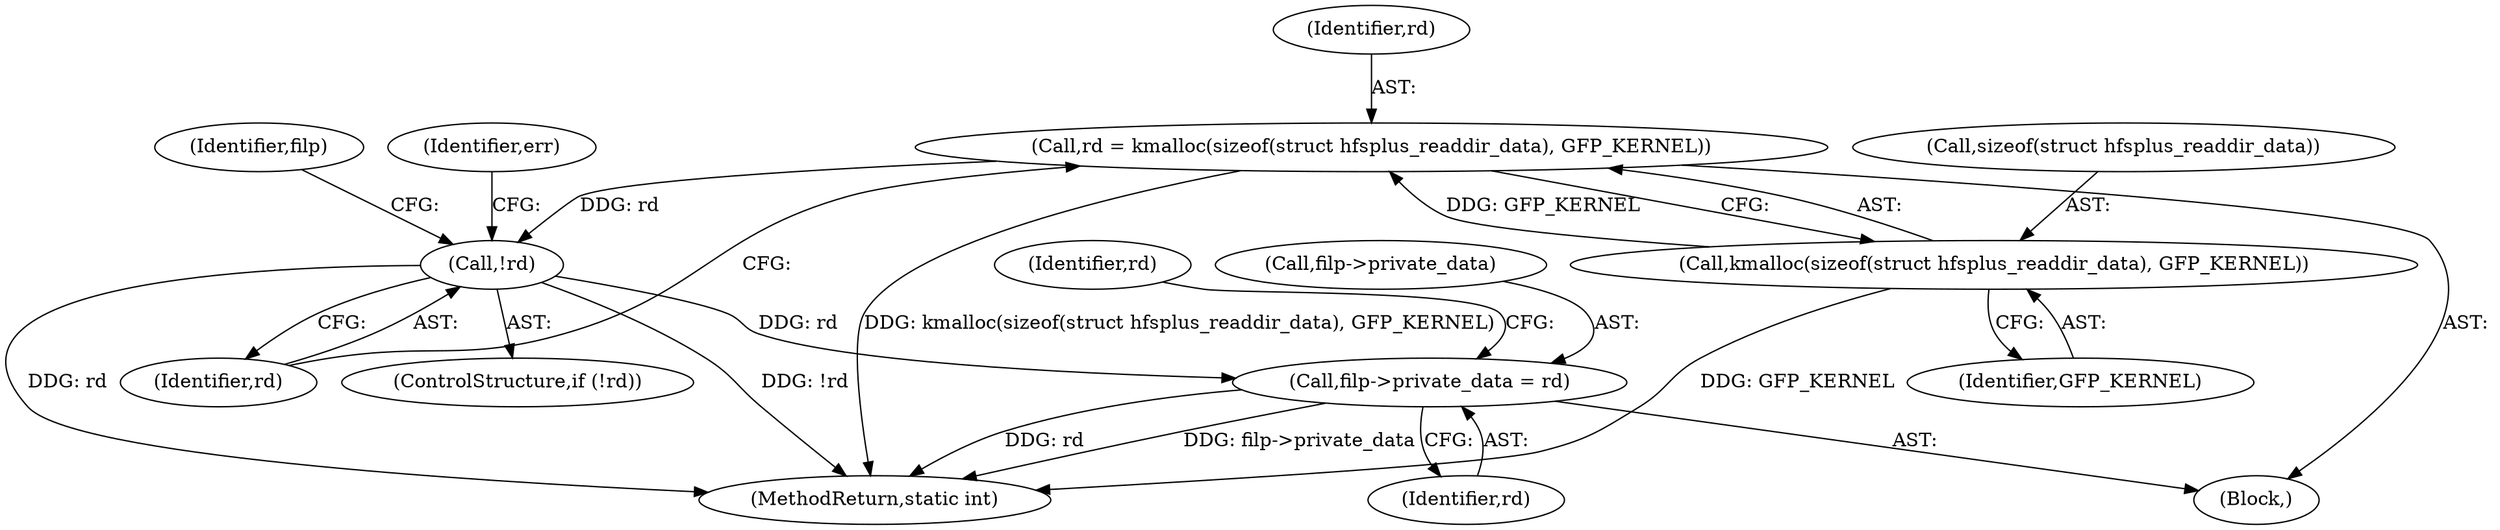 digraph "0_linux_6f24f892871acc47b40dd594c63606a17c714f77_0@pointer" {
"1000514" [label="(Call,filp->private_data = rd)"];
"1000506" [label="(Call,!rd)"];
"1000499" [label="(Call,rd = kmalloc(sizeof(struct hfsplus_readdir_data), GFP_KERNEL))"];
"1000501" [label="(Call,kmalloc(sizeof(struct hfsplus_readdir_data), GFP_KERNEL))"];
"1000500" [label="(Identifier,rd)"];
"1000507" [label="(Identifier,rd)"];
"1000521" [label="(Identifier,rd)"];
"1000498" [label="(Block,)"];
"1000505" [label="(ControlStructure,if (!rd))"];
"1000501" [label="(Call,kmalloc(sizeof(struct hfsplus_readdir_data), GFP_KERNEL))"];
"1000518" [label="(Identifier,rd)"];
"1000499" [label="(Call,rd = kmalloc(sizeof(struct hfsplus_readdir_data), GFP_KERNEL))"];
"1000550" [label="(MethodReturn,static int)"];
"1000515" [label="(Call,filp->private_data)"];
"1000510" [label="(Identifier,err)"];
"1000504" [label="(Identifier,GFP_KERNEL)"];
"1000516" [label="(Identifier,filp)"];
"1000514" [label="(Call,filp->private_data = rd)"];
"1000506" [label="(Call,!rd)"];
"1000502" [label="(Call,sizeof(struct hfsplus_readdir_data))"];
"1000514" -> "1000498"  [label="AST: "];
"1000514" -> "1000518"  [label="CFG: "];
"1000515" -> "1000514"  [label="AST: "];
"1000518" -> "1000514"  [label="AST: "];
"1000521" -> "1000514"  [label="CFG: "];
"1000514" -> "1000550"  [label="DDG: filp->private_data"];
"1000514" -> "1000550"  [label="DDG: rd"];
"1000506" -> "1000514"  [label="DDG: rd"];
"1000506" -> "1000505"  [label="AST: "];
"1000506" -> "1000507"  [label="CFG: "];
"1000507" -> "1000506"  [label="AST: "];
"1000510" -> "1000506"  [label="CFG: "];
"1000516" -> "1000506"  [label="CFG: "];
"1000506" -> "1000550"  [label="DDG: !rd"];
"1000506" -> "1000550"  [label="DDG: rd"];
"1000499" -> "1000506"  [label="DDG: rd"];
"1000499" -> "1000498"  [label="AST: "];
"1000499" -> "1000501"  [label="CFG: "];
"1000500" -> "1000499"  [label="AST: "];
"1000501" -> "1000499"  [label="AST: "];
"1000507" -> "1000499"  [label="CFG: "];
"1000499" -> "1000550"  [label="DDG: kmalloc(sizeof(struct hfsplus_readdir_data), GFP_KERNEL)"];
"1000501" -> "1000499"  [label="DDG: GFP_KERNEL"];
"1000501" -> "1000504"  [label="CFG: "];
"1000502" -> "1000501"  [label="AST: "];
"1000504" -> "1000501"  [label="AST: "];
"1000501" -> "1000550"  [label="DDG: GFP_KERNEL"];
}
